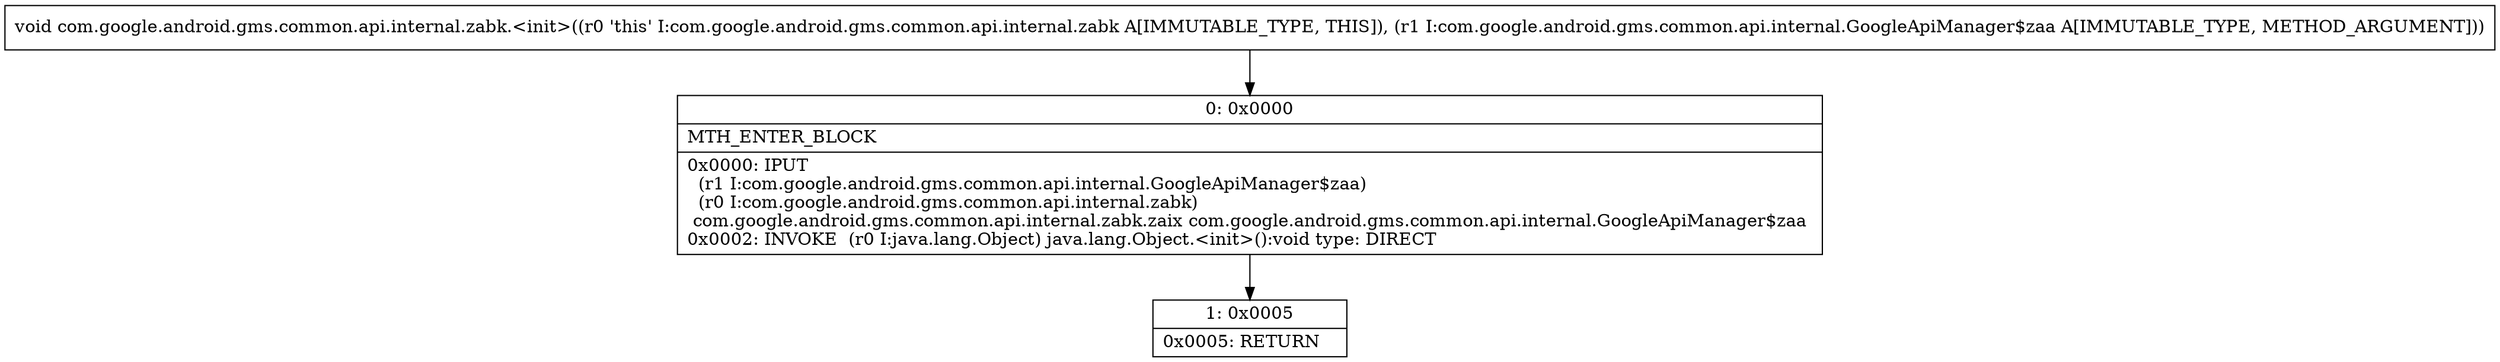 digraph "CFG forcom.google.android.gms.common.api.internal.zabk.\<init\>(Lcom\/google\/android\/gms\/common\/api\/internal\/GoogleApiManager$zaa;)V" {
Node_0 [shape=record,label="{0\:\ 0x0000|MTH_ENTER_BLOCK\l|0x0000: IPUT  \l  (r1 I:com.google.android.gms.common.api.internal.GoogleApiManager$zaa)\l  (r0 I:com.google.android.gms.common.api.internal.zabk)\l com.google.android.gms.common.api.internal.zabk.zaix com.google.android.gms.common.api.internal.GoogleApiManager$zaa \l0x0002: INVOKE  (r0 I:java.lang.Object) java.lang.Object.\<init\>():void type: DIRECT \l}"];
Node_1 [shape=record,label="{1\:\ 0x0005|0x0005: RETURN   \l}"];
MethodNode[shape=record,label="{void com.google.android.gms.common.api.internal.zabk.\<init\>((r0 'this' I:com.google.android.gms.common.api.internal.zabk A[IMMUTABLE_TYPE, THIS]), (r1 I:com.google.android.gms.common.api.internal.GoogleApiManager$zaa A[IMMUTABLE_TYPE, METHOD_ARGUMENT])) }"];
MethodNode -> Node_0;
Node_0 -> Node_1;
}

